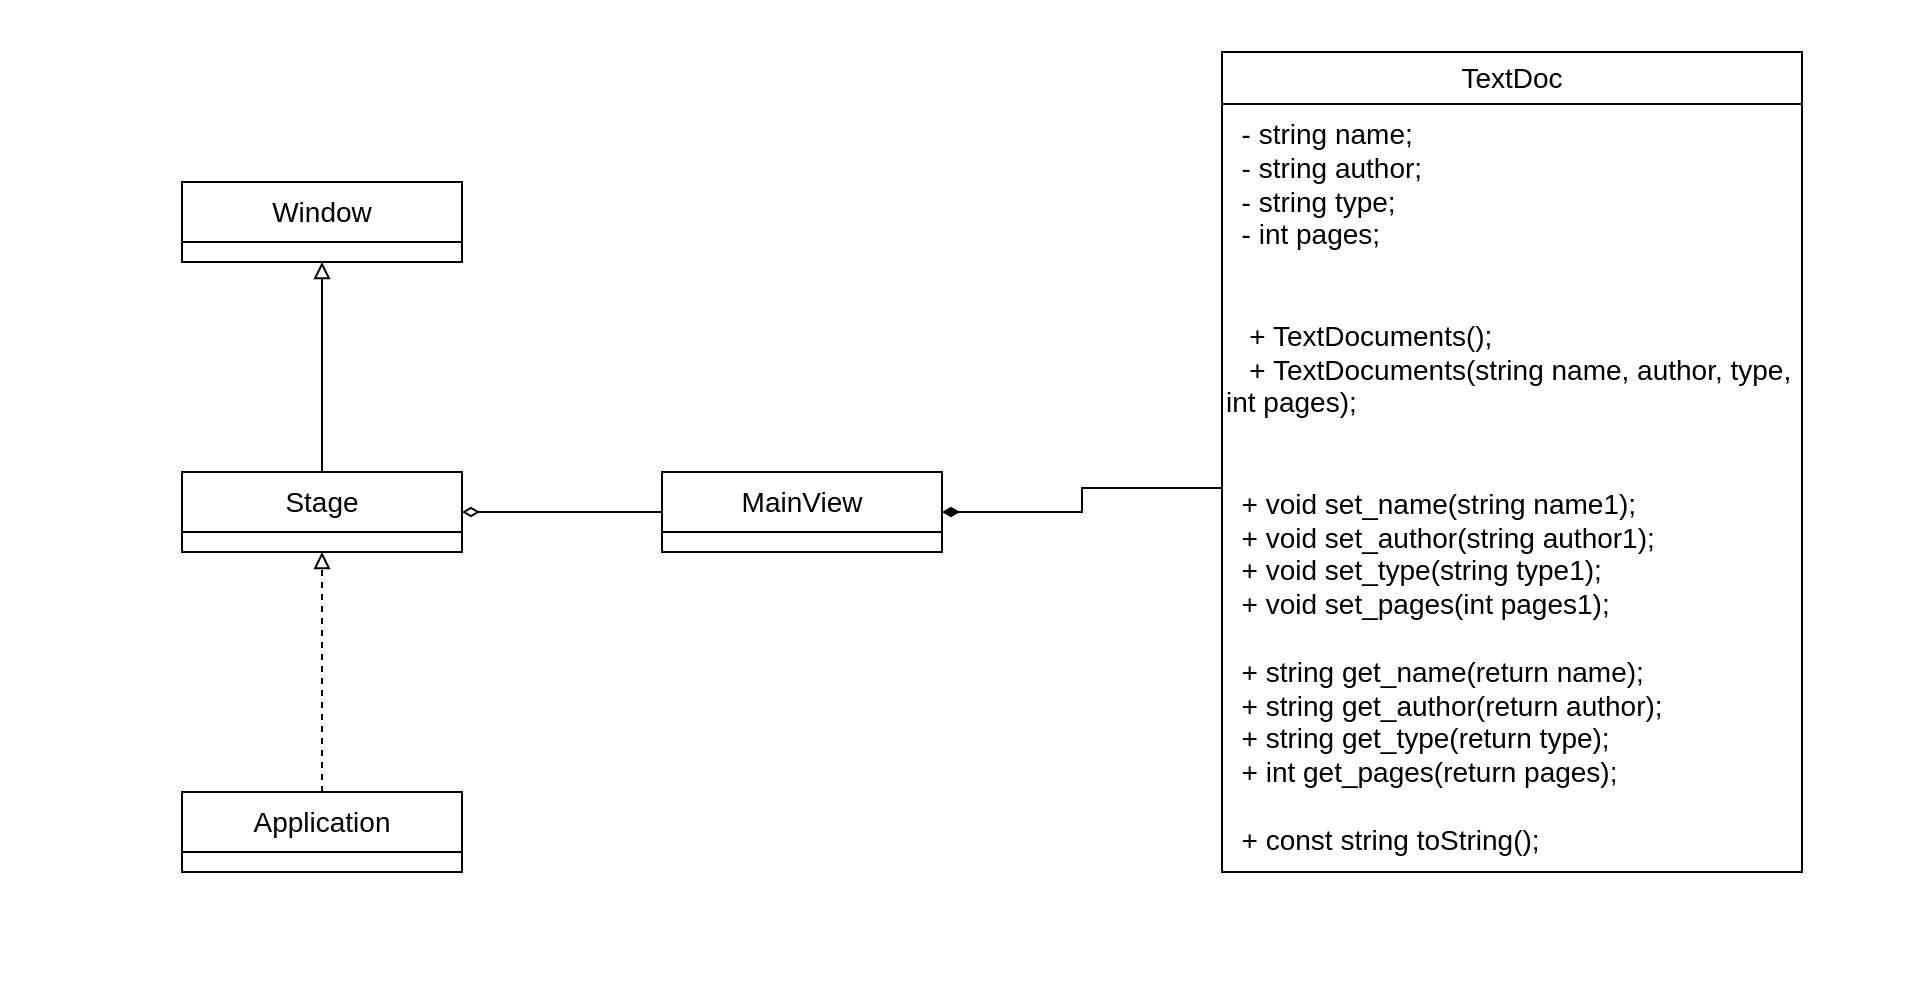 <mxfile version="21.3.2" type="device">
  <diagram name="Страница 1" id="CnySUw97NGD7UjsQFjne">
    <mxGraphModel dx="1002" dy="553" grid="1" gridSize="10" guides="1" tooltips="1" connect="1" arrows="1" fold="1" page="1" pageScale="1" pageWidth="827" pageHeight="1169" math="0" shadow="0">
      <root>
        <mxCell id="0" />
        <mxCell id="1" parent="0" />
        <mxCell id="lH9q_32WFQsvoyFA_l9H-31" value="" style="rounded=0;whiteSpace=wrap;html=1;opacity=0;" parent="1" vertex="1">
          <mxGeometry x="50" y="190" width="950" height="490" as="geometry" />
        </mxCell>
        <mxCell id="lH9q_32WFQsvoyFA_l9H-2" value="&lt;font style=&quot;font-size: 14px;&quot;&gt;TextDoc&lt;/font&gt;" style="swimlane;fontStyle=0;childLayout=stackLayout;horizontal=1;startSize=26;fillColor=none;horizontalStack=0;resizeParent=1;resizeParentMax=0;resizeLast=0;collapsible=1;marginBottom=0;whiteSpace=wrap;html=1;" parent="1" vertex="1">
          <mxGeometry x="660" y="215" width="290" height="410" as="geometry">
            <mxRectangle x="660" y="250" width="80" height="30" as="alternateBounds" />
          </mxGeometry>
        </mxCell>
        <mxCell id="lH9q_32WFQsvoyFA_l9H-12" value="&lt;font style=&quot;font-size: 14px;&quot;&gt;&amp;nbsp; - string name;&lt;br&gt;&amp;nbsp; - string author;&lt;br&gt;&amp;nbsp; - string type;&lt;br&gt;&amp;nbsp; - int pages;&lt;br&gt;&lt;br&gt;&lt;br&gt;&amp;nbsp; &amp;nbsp;+ TextDocuments();&amp;nbsp;&lt;br&gt;&amp;nbsp; &amp;nbsp;+ TextDocuments(string name, author, type, int pages);&amp;nbsp; &amp;nbsp; &amp;nbsp; &amp;nbsp; &amp;nbsp; &amp;nbsp; &amp;nbsp; &amp;nbsp; &amp;nbsp; &amp;nbsp; &amp;nbsp; &amp;nbsp; &amp;nbsp;&lt;br&gt;&lt;br&gt;&lt;br&gt;&amp;nbsp; + void set_name(string name1);&lt;br&gt;&amp;nbsp; + void set_author(string author1);&lt;br&gt;&amp;nbsp; + void set_type(string type1);&lt;br&gt;&amp;nbsp; + void set_pages(int pages1);&lt;br&gt;&amp;nbsp;&amp;nbsp;&lt;br&gt;&amp;nbsp; + string get_name(return name);&lt;br&gt;&amp;nbsp; + string get_author(return author);&lt;br&gt;&amp;nbsp; + string get_type(return type);&lt;br&gt;&amp;nbsp; + int get_pages(return pages);&lt;br&gt;&amp;nbsp;&amp;nbsp;&lt;br&gt;&amp;nbsp; + const string toString();&lt;/font&gt;" style="text;whiteSpace=wrap;html=1;" parent="lH9q_32WFQsvoyFA_l9H-2" vertex="1">
          <mxGeometry y="26" width="290" height="384" as="geometry" />
        </mxCell>
        <mxCell id="lH9q_32WFQsvoyFA_l9H-28" style="edgeStyle=orthogonalEdgeStyle;rounded=0;orthogonalLoop=1;jettySize=auto;html=1;entryX=0.5;entryY=1;entryDx=0;entryDy=0;endArrow=block;endFill=0;" parent="1" source="lH9q_32WFQsvoyFA_l9H-17" target="lH9q_32WFQsvoyFA_l9H-21" edge="1">
          <mxGeometry relative="1" as="geometry" />
        </mxCell>
        <mxCell id="lH9q_32WFQsvoyFA_l9H-17" value="&lt;font style=&quot;font-size: 14px;&quot;&gt;Stage&lt;/font&gt;" style="swimlane;fontStyle=0;childLayout=stackLayout;horizontal=1;startSize=30;horizontalStack=0;resizeParent=1;resizeParentMax=0;resizeLast=0;collapsible=1;marginBottom=0;whiteSpace=wrap;html=1;" parent="1" vertex="1">
          <mxGeometry x="140" y="425" width="140" height="40" as="geometry">
            <mxRectangle x="140" y="425" width="70" height="30" as="alternateBounds" />
          </mxGeometry>
        </mxCell>
        <mxCell id="lH9q_32WFQsvoyFA_l9H-21" value="&lt;font style=&quot;font-size: 14px;&quot;&gt;Window&lt;/font&gt;" style="swimlane;fontStyle=0;childLayout=stackLayout;horizontal=1;startSize=30;horizontalStack=0;resizeParent=1;resizeParentMax=0;resizeLast=0;collapsible=1;marginBottom=0;whiteSpace=wrap;html=1;" parent="1" vertex="1">
          <mxGeometry x="140" y="280" width="140" height="40" as="geometry">
            <mxRectangle x="140" y="280" width="70" height="30" as="alternateBounds" />
          </mxGeometry>
        </mxCell>
        <mxCell id="lH9q_32WFQsvoyFA_l9H-27" style="edgeStyle=orthogonalEdgeStyle;rounded=0;orthogonalLoop=1;jettySize=auto;html=1;exitX=0.5;exitY=0;exitDx=0;exitDy=0;entryX=0.5;entryY=1;entryDx=0;entryDy=0;dashed=1;endArrow=block;endFill=0;" parent="1" source="lH9q_32WFQsvoyFA_l9H-22" target="lH9q_32WFQsvoyFA_l9H-17" edge="1">
          <mxGeometry relative="1" as="geometry" />
        </mxCell>
        <mxCell id="lH9q_32WFQsvoyFA_l9H-22" value="&lt;font style=&quot;font-size: 14px;&quot;&gt;Application&lt;/font&gt;" style="swimlane;fontStyle=0;childLayout=stackLayout;horizontal=1;startSize=30;horizontalStack=0;resizeParent=1;resizeParentMax=0;resizeLast=0;collapsible=1;marginBottom=0;whiteSpace=wrap;html=1;" parent="1" vertex="1">
          <mxGeometry x="140" y="585" width="140" height="40" as="geometry">
            <mxRectangle x="140" y="585" width="70" height="30" as="alternateBounds" />
          </mxGeometry>
        </mxCell>
        <mxCell id="S2nczQWMd_CoNv-GX7DG-3" style="edgeStyle=orthogonalEdgeStyle;rounded=0;orthogonalLoop=1;jettySize=auto;html=1;exitX=0;exitY=0.5;exitDx=0;exitDy=0;entryX=1;entryY=0.5;entryDx=0;entryDy=0;endArrow=diamondThin;endFill=0;" parent="1" source="S2nczQWMd_CoNv-GX7DG-1" target="lH9q_32WFQsvoyFA_l9H-17" edge="1">
          <mxGeometry relative="1" as="geometry" />
        </mxCell>
        <mxCell id="S2nczQWMd_CoNv-GX7DG-1" value="&lt;span style=&quot;font-size: 14px;&quot;&gt;MainView&lt;/span&gt;" style="swimlane;fontStyle=0;childLayout=stackLayout;horizontal=1;startSize=30;horizontalStack=0;resizeParent=1;resizeParentMax=0;resizeLast=0;collapsible=1;marginBottom=0;whiteSpace=wrap;html=1;" parent="1" vertex="1">
          <mxGeometry x="380" y="425" width="140" height="40" as="geometry">
            <mxRectangle x="380" y="425" width="70" height="30" as="alternateBounds" />
          </mxGeometry>
        </mxCell>
        <mxCell id="S2nczQWMd_CoNv-GX7DG-2" style="edgeStyle=orthogonalEdgeStyle;rounded=0;orthogonalLoop=1;jettySize=auto;html=1;exitX=0;exitY=0.5;exitDx=0;exitDy=0;endArrow=diamondThin;endFill=1;" parent="1" source="lH9q_32WFQsvoyFA_l9H-12" target="S2nczQWMd_CoNv-GX7DG-1" edge="1">
          <mxGeometry relative="1" as="geometry" />
        </mxCell>
      </root>
    </mxGraphModel>
  </diagram>
</mxfile>

